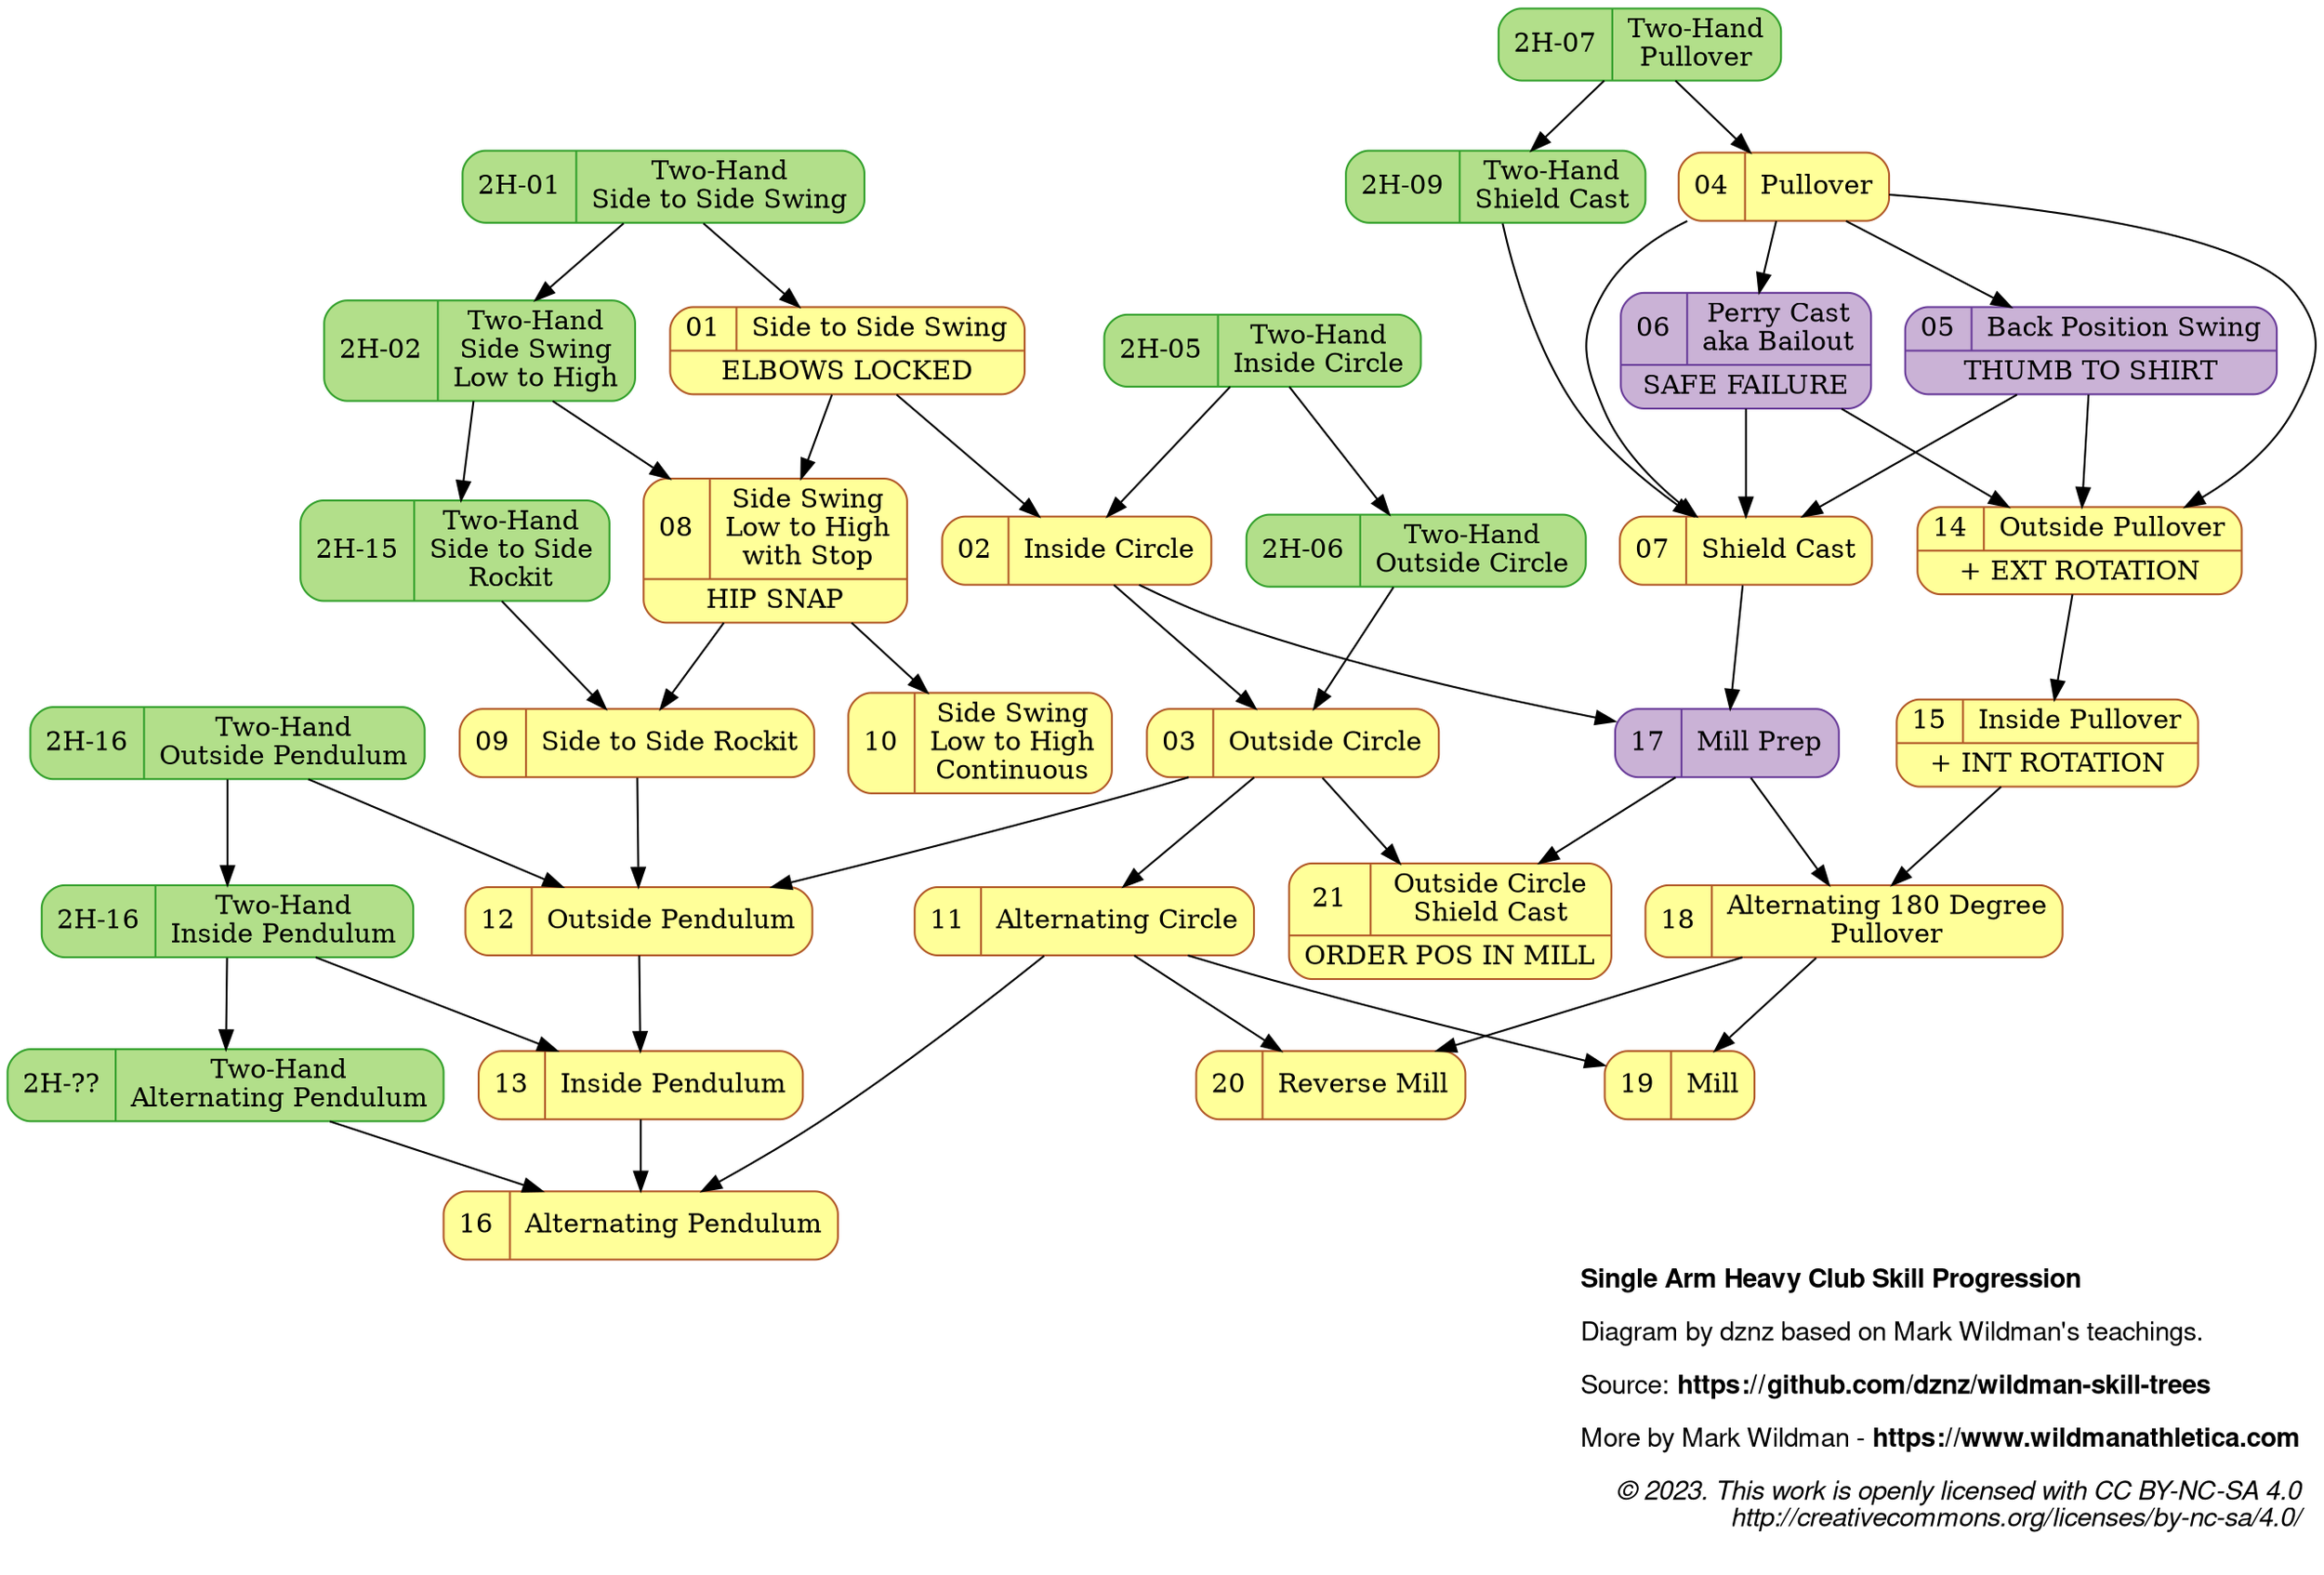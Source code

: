digraph kb_progression {

  label=<
<B>Single Arm Heavy Club Skill Progression</B><BR ALIGN="LEFT"/><BR ALIGN="LEFT"/>
Diagram by dznz based on Mark Wildman's teachings.<BR ALIGN="LEFT"/><BR ALIGN="LEFT"/>
Source: <B>https://github.com/dznz/wildman-skill-trees</B><BR ALIGN="LEFT"/><BR ALIGN="LEFT"/>
More by Mark Wildman - <B>https://www.wildmanathletica.com</B><BR ALIGN="LEFT"/><BR ALIGN="LEFT"/>
<I>
© 2023. This work is openly licensed with CC BY-NC-SA 4.0<BR ALIGN="RIGHT"/>
http://creativecommons.org/licenses/by-nc-sa/4.0/<BR ALIGN="RIGHT"/>
</I>
  >
  graph [labeljust=r]
  graph [fontname="Helvetica,Arial,sans-serif"]

  node [colorscheme="paired12"]
  node [shape=record]
  node [style="rounded,filled"]
  node [color=12, fillcolor=11]

  subgraph warmup {
    node [color=8, fillcolor=7]
  }

  subgraph aux {
    node [color=10, fillcolor=9]
    mov_05_backs2s, mov_06_perry, mov_17_millprep
  }

  // Movements external to this diagram
  subgraph ext {
    node [color=4, fillcolor=3]
    ext_2h_s2s, ext_2h_sideswingl2h, ext_2h_sc, ext_2h_pullover
    ext_2h_s2srockit
    ext_2h_incircle, ext_2h_outcircle
    ext_2h_outpend, ext_2h_inpend, ext_2h_altpend
  }

  ext_2h_s2s          [label="{{2H-01|Two-Hand\nSide to Side Swing}}"]
  ext_2h_incircle     [label="{{2H-05|Two-Hand\nInside Circle}}"]
  ext_2h_outcircle    [label="{{2H-06|Two-Hand\nOutside Circle}}"]
  ext_2h_sc           [label="{{2H-09|Two-Hand\nShield Cast}}"]
  ext_2h_sideswingl2h [label="{{2H-02|Two-Hand\nSide Swing\nLow to High}}" ]
  ext_2h_s2srockit    [label="{{2H-15|Two-Hand\nSide to Side\nRockit}}"                         URL=""];
  ext_2h_pullover     [label="{{2H-07|Two-Hand\nPullover}}" URL="https://www.youtube.com/watch?v=jpIn1Sumg78&list=PLk4oYPJ7TXKiueHS7UMPv-DxNMK6UELds&index=7"]
  ext_2h_outpend      [label="{{2H-16|Two-Hand\nOutside Pendulum}}"]
  ext_2h_inpend       [label="{{2H-16|Two-Hand\nInside Pendulum}}"]
  ext_2h_altpend      [label="{{2H-??|Two-Hand\nAlternating Pendulum}}" URL="https://www.youtube.com/watch?v=GULjXPS_ba4"]
  
  mov_01_s2s              [label="{{01|Side to Side Swing}|ELBOWS LOCKED}"              URL="https://www.youtube.com/watch?v=cosgyt2BQG4&list=PLk4oYPJ7TXKgCH_TpdUCNs2-m5ZCqx-Pw"];
  mov_02_incircle         [label="{{02|Inside Circle}}"                                 URL="https://www.youtube.com/watch?v=-gtRj1KEUmw"];
  mov_03_outcircle        [label="{{03|Outside Circle}}"                                URL="https://www.youtube.com/watch?v=Mf2QuZvRtQ4&list=PLk4oYPJ7TXKgCH_TpdUCNs2-m5ZCqx-Pw&index=2"];
  mov_04_pullover         [label="{{04|Pullover}}"                                      URL="https://www.youtube.com/watch?v=HHT6TrTLJM8"];
  mov_05_backs2s          [label="{{05|Back Position Swing}|THUMB TO SHIRT}"            URL="https://www.youtube.com/watch?v=sxePeWDR1U0"];
  mov_06_perry            [label="{{06|Perry Cast\naka Bailout}|SAFE FAILURE}"          URL="https://www.youtube.com/watch?v=FpUecSrX_AI&list=PLk4oYPJ7TXKgCH_TpdUCNs2-m5ZCqx-Pw&index=3"];
  mov_07_sc               [label="{{07|Shield Cast}}"                                   URL="https://www.youtube.com/watch?v=huwc0g3yLWk&list=PLk4oYPJ7TXKgCH_TpdUCNs2-m5ZCqx-Pw&index=4"];
  mov_08_sideswingl2h     [label="{{08|Side Swing\nLow to High\nwith Stop}|HIP SNAP}"   URL="https://www.youtube.com/watch?v=huwc0g3yLWk&list=PLk4oYPJ7TXKgCH_TpdUCNs2-m5ZCqx-Pw&index=5"];
  mov_09_s2srockit        [label="{{09|Side to Side Rockit}}"                           URL="https://www.youtube.com/watch?v=I26O1ct_hik&list=PLk4oYPJ7TXKgCH_TpdUCNs2-m5ZCqx-Pw&index=6"];
  mov_10_sideswingl2hcont [label="{{10|Side Swing\nLow to High\nContinuous}}"           URL="https://www.youtube.com/watch?v=I26O1ct_hik&list=PLk4oYPJ7TXKgCH_TpdUCNs2-m5ZCqx-Pw&index=7"];
  mov_11_altcircle        [label="{{11|Alternating Circle}}"                            URL="https://www.youtube.com/watch?v=I26O1ct_hik&list=PLk4oYPJ7TXKgCH_TpdUCNs2-m5ZCqx-Pw&index=8"];
  mov_12_outpend          [label="{{12|Outside Pendulum}}"                              URL="https://www.youtube.com/watch?v=I26O1ct_hik&list=PLk4oYPJ7TXKgCH_TpdUCNs2-m5ZCqx-Pw&index=9"];
  mov_13_inpend           [label="{{13|Inside Pendulum}}"                               URL="https://www.youtube.com/watch?v=I26O1ct_hik&list=PLk4oYPJ7TXKgCH_TpdUCNs2-m5ZCqx-Pw&index=10"];
  mov_14_outpull          [label="{{14|Outside Pullover}|+ EXT ROTATION}"               URL="https://www.youtube.com/watch?v=sJ5XCgdCMx8&list=PLk4oYPJ7TXKgCH_TpdUCNs2-m5ZCqx-Pw&index=14"];
  mov_15_inpull           [label="{{15|Inside Pullover}|+ INT ROTATION}"                URL="https://www.youtube.com/watch?v=sJ5XCgdCMx8&list=PLk4oYPJ7TXKgCH_TpdUCNs2-m5ZCqx-Pw&index=15"];
  mov_16_altpend          [label="{{16|Alternating Pendulum}}"                          URL="https://www.youtube.com/watch?v=I26O1ct_hik&list=PLk4oYPJ7TXKgCH_TpdUCNs2-m5ZCqx-Pw&index=16"];
  mov_17_millprep         [label="{{17|Mill Prep}}"                                     URL="https://www.youtube.com/watch?v=I26O1ct_hik&list=PLk4oYPJ7TXKgCH_TpdUCNs2-m5ZCqx-Pw&index=17"];
  mov_18_alt180pull       [label="{{18|Alternating 180 Degree\nPullover}}"              URL="https://www.youtube.com/watch?v=I26O1ct_hik&list=PLk4oYPJ7TXKgCH_TpdUCNs2-m5ZCqx-Pw&index=18"];
  mov_19_mill             [label="{{19|Mill}}"                                          URL="https://www.youtube.com/watch?v=I26O1ct_hik&list=PLk4oYPJ7TXKgCH_TpdUCNs2-m5ZCqx-Pw&index=19"];
  mov_20_revmill          [label="{{20|Reverse Mill}}"                                  URL="https://www.youtube.com/watch?v=I26O1ct_hik&list=PLk4oYPJ7TXKgCH_TpdUCNs2-m5ZCqx-Pw&index=20"];
  mov_21_outcirclesc      [label="{{21|Outside Circle\nShield Cast}|ORDER POS IN MILL}" URL="https://www.youtube.com/watch?v=NdJlzFTbQwo&list=PLk4oYPJ7TXKgCH_TpdUCNs2-m5ZCqx-Pw&index=21"]

  // external skill links
  ext_2h_s2s -> ext_2h_sideswingl2h -> ext_2h_s2srockit;
  ext_2h_outpend -> ext_2h_inpend -> ext_2h_altpend;
  ext_2h_incircle -> ext_2h_outcircle;
  ext_2h_pullover -> ext_2h_sc;

  // external skill dependencies
  ext_2h_s2s -> mov_01_s2s;
  ext_2h_incircle -> mov_02_incircle;
  ext_2h_outcircle -> mov_03_outcircle;
  ext_2h_sc -> mov_07_sc;
  ext_2h_pullover -> mov_04_pullover;
  ext_2h_sideswingl2h -> mov_08_sideswingl2h;
  ext_2h_s2srockit -> mov_09_s2srockit;
  ext_2h_outpend -> mov_12_outpend;
  ext_2h_inpend -> mov_13_inpend;
  ext_2h_altpend -> mov_16_altpend;

  mov_01_s2s -> mov_08_sideswingl2h;
  mov_01_s2s -> mov_02_incircle;
  mov_02_incircle -> mov_03_outcircle;
  mov_08_sideswingl2h -> mov_09_s2srockit;
  mov_09_s2srockit -> mov_12_outpend;
  mov_03_outcircle -> mov_12_outpend;
  mov_08_sideswingl2h -> mov_10_sideswingl2hcont;
  mov_03_outcircle -> mov_11_altcircle;
  mov_12_outpend -> mov_13_inpend -> mov_16_altpend;
  mov_04_pullover -> mov_07_sc;
  mov_04_pullover -> mov_05_backs2s -> mov_07_sc;
  mov_04_pullover -> mov_06_perry -> mov_07_sc;
  mov_05_backs2s -> mov_14_outpull;
  mov_06_perry -> mov_14_outpull;
  mov_04_pullover -> mov_14_outpull;
  mov_14_outpull -> mov_15_inpull;
  mov_02_incircle -> mov_17_millprep;
  mov_07_sc -> mov_17_millprep;
  mov_17_millprep -> mov_18_alt180pull;
  mov_15_inpull -> mov_18_alt180pull;
  mov_18_alt180pull -> mov_19_mill;
  mov_11_altcircle -> mov_19_mill;
  mov_11_altcircle -> mov_20_revmill;
  mov_18_alt180pull -> mov_20_revmill;
  mov_11_altcircle -> mov_16_altpend;
  mov_03_outcircle -> mov_21_outcirclesc;
  mov_17_millprep -> mov_21_outcirclesc;
}
